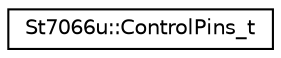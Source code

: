 digraph "Graphical Class Hierarchy"
{
  edge [fontname="Helvetica",fontsize="10",labelfontname="Helvetica",labelfontsize="10"];
  node [fontname="Helvetica",fontsize="10",shape=record];
  rankdir="LR";
  Node1 [label="St7066u::ControlPins_t",height=0.2,width=0.4,color="black", fillcolor="white", style="filled",URL="$dc/d85/structSt7066u_1_1ControlPins__t.html"];
}
